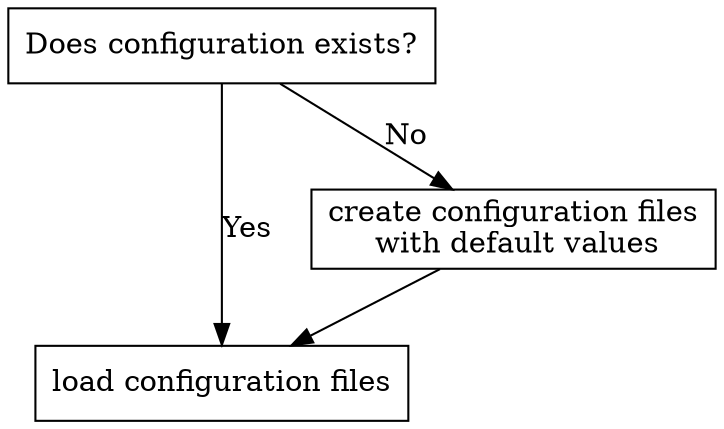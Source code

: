 digraph G {

  node[shape=rectangle]
  Ex[label="Does configuration exists?"]
  R[label="load configuration files"]
  C[label="create configuration files\n with default values"]
  
  Ex->R[label="Yes", weight=100]
  Ex->C[label="No"]
  C->R
  
}
